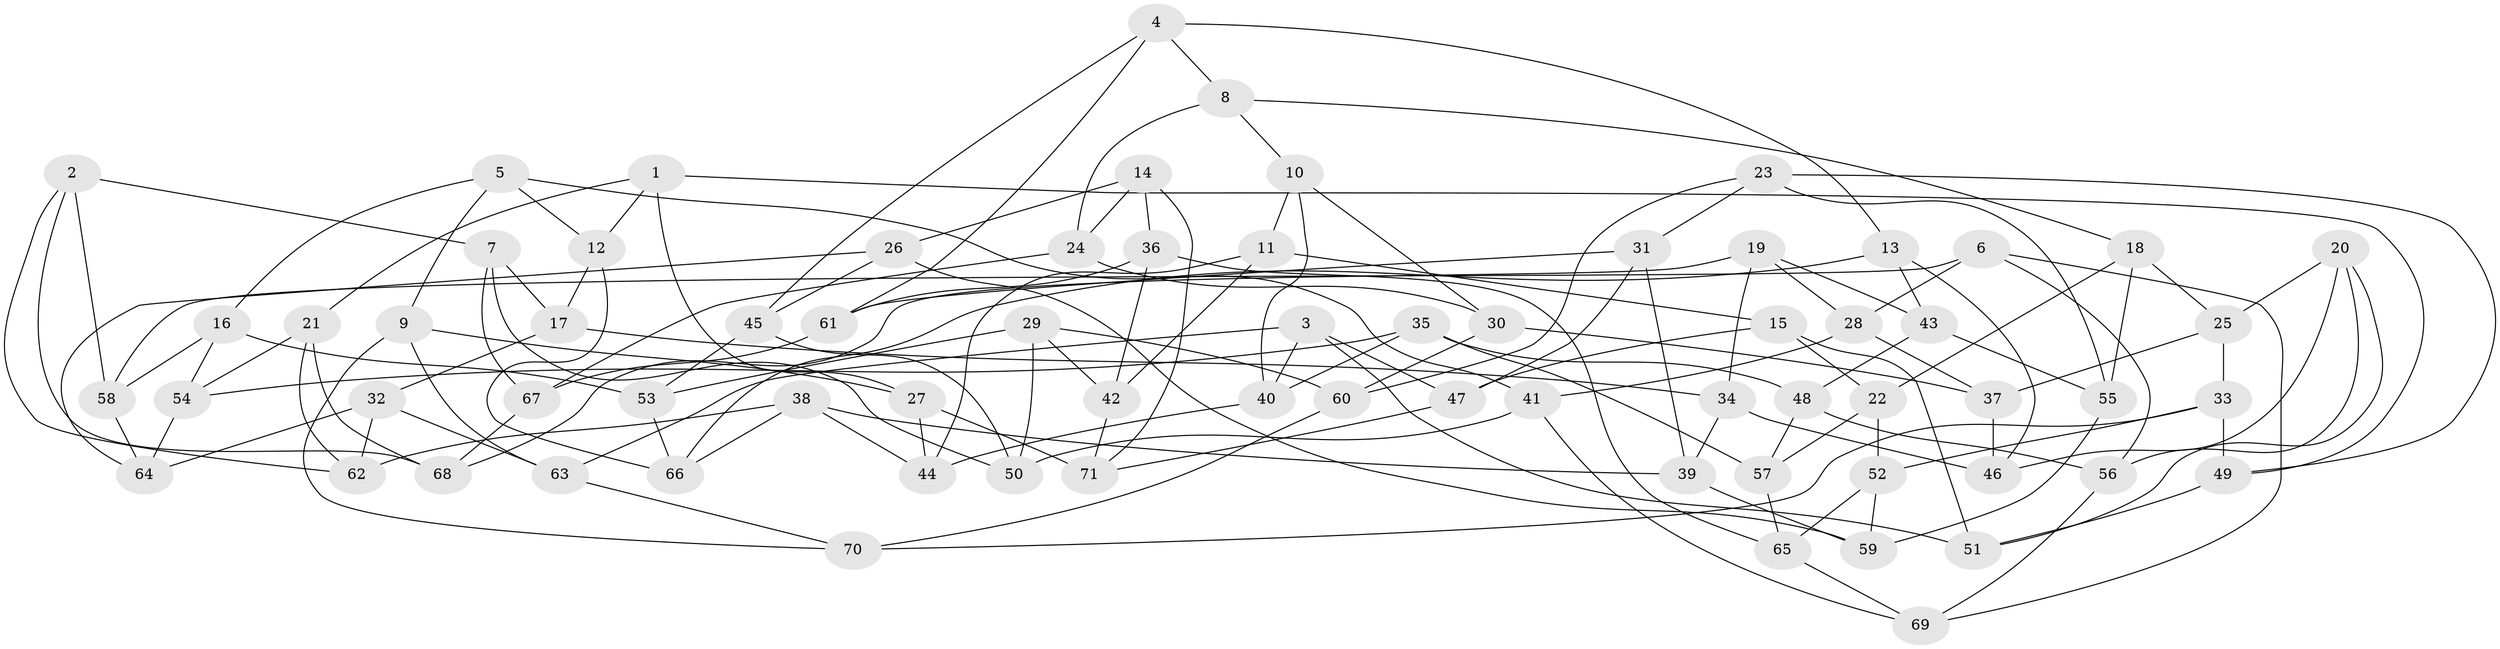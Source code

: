 // coarse degree distribution, {12: 0.02, 11: 0.04, 4: 0.84, 10: 0.02, 9: 0.02, 3: 0.04, 5: 0.02}
// Generated by graph-tools (version 1.1) at 2025/54/03/04/25 22:54:01]
// undirected, 71 vertices, 142 edges
graph export_dot {
  node [color=gray90,style=filled];
  1;
  2;
  3;
  4;
  5;
  6;
  7;
  8;
  9;
  10;
  11;
  12;
  13;
  14;
  15;
  16;
  17;
  18;
  19;
  20;
  21;
  22;
  23;
  24;
  25;
  26;
  27;
  28;
  29;
  30;
  31;
  32;
  33;
  34;
  35;
  36;
  37;
  38;
  39;
  40;
  41;
  42;
  43;
  44;
  45;
  46;
  47;
  48;
  49;
  50;
  51;
  52;
  53;
  54;
  55;
  56;
  57;
  58;
  59;
  60;
  61;
  62;
  63;
  64;
  65;
  66;
  67;
  68;
  69;
  70;
  71;
  1 -- 21;
  1 -- 12;
  1 -- 49;
  1 -- 27;
  2 -- 7;
  2 -- 62;
  2 -- 58;
  2 -- 68;
  3 -- 47;
  3 -- 51;
  3 -- 40;
  3 -- 63;
  4 -- 61;
  4 -- 13;
  4 -- 45;
  4 -- 8;
  5 -- 12;
  5 -- 41;
  5 -- 16;
  5 -- 9;
  6 -- 69;
  6 -- 56;
  6 -- 28;
  6 -- 58;
  7 -- 50;
  7 -- 17;
  7 -- 67;
  8 -- 24;
  8 -- 18;
  8 -- 10;
  9 -- 63;
  9 -- 27;
  9 -- 70;
  10 -- 11;
  10 -- 30;
  10 -- 40;
  11 -- 44;
  11 -- 42;
  11 -- 15;
  12 -- 17;
  12 -- 66;
  13 -- 46;
  13 -- 66;
  13 -- 43;
  14 -- 71;
  14 -- 26;
  14 -- 36;
  14 -- 24;
  15 -- 22;
  15 -- 51;
  15 -- 47;
  16 -- 54;
  16 -- 58;
  16 -- 53;
  17 -- 32;
  17 -- 34;
  18 -- 25;
  18 -- 22;
  18 -- 55;
  19 -- 68;
  19 -- 34;
  19 -- 28;
  19 -- 43;
  20 -- 46;
  20 -- 56;
  20 -- 25;
  20 -- 51;
  21 -- 54;
  21 -- 68;
  21 -- 62;
  22 -- 57;
  22 -- 52;
  23 -- 31;
  23 -- 55;
  23 -- 60;
  23 -- 49;
  24 -- 67;
  24 -- 30;
  25 -- 37;
  25 -- 33;
  26 -- 45;
  26 -- 64;
  26 -- 59;
  27 -- 44;
  27 -- 71;
  28 -- 37;
  28 -- 41;
  29 -- 50;
  29 -- 53;
  29 -- 60;
  29 -- 42;
  30 -- 60;
  30 -- 37;
  31 -- 39;
  31 -- 47;
  31 -- 61;
  32 -- 62;
  32 -- 64;
  32 -- 63;
  33 -- 52;
  33 -- 49;
  33 -- 70;
  34 -- 39;
  34 -- 46;
  35 -- 40;
  35 -- 57;
  35 -- 48;
  35 -- 54;
  36 -- 65;
  36 -- 42;
  36 -- 61;
  37 -- 46;
  38 -- 44;
  38 -- 62;
  38 -- 39;
  38 -- 66;
  39 -- 59;
  40 -- 44;
  41 -- 69;
  41 -- 50;
  42 -- 71;
  43 -- 48;
  43 -- 55;
  45 -- 53;
  45 -- 50;
  47 -- 71;
  48 -- 56;
  48 -- 57;
  49 -- 51;
  52 -- 59;
  52 -- 65;
  53 -- 66;
  54 -- 64;
  55 -- 59;
  56 -- 69;
  57 -- 65;
  58 -- 64;
  60 -- 70;
  61 -- 67;
  63 -- 70;
  65 -- 69;
  67 -- 68;
}
